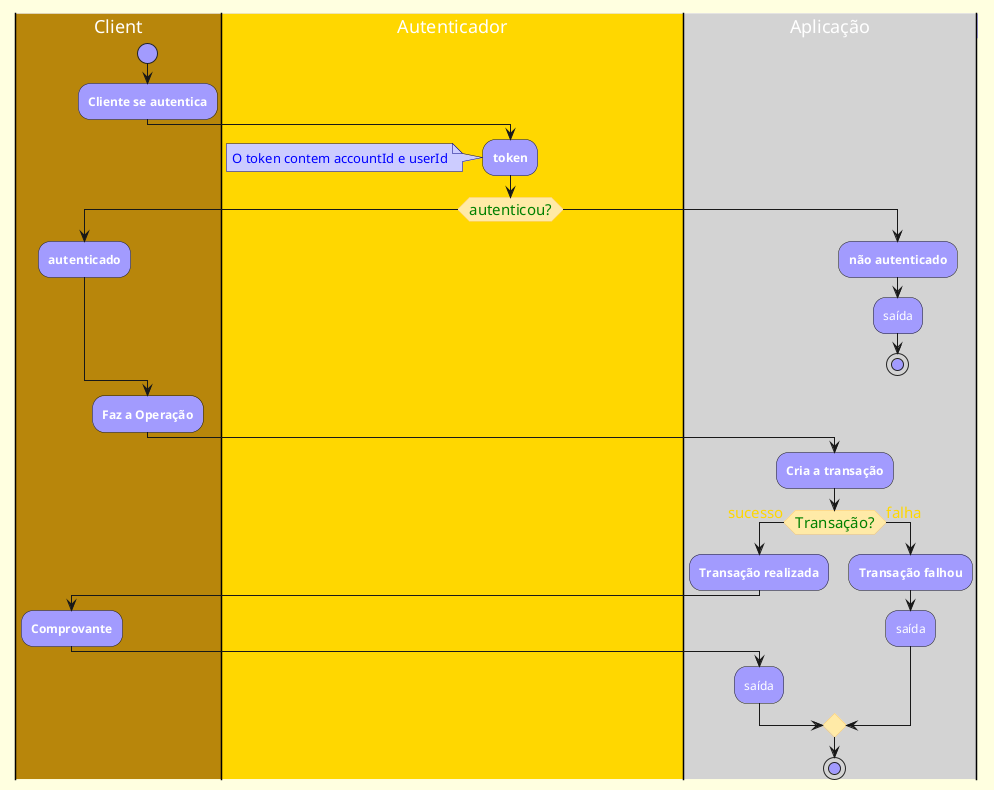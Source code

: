 	
@startuml Flow Diagram

<style>
activityDiagram {
  BackgroundColor #a29bfe
  BorderColor #6c5ce7
  FontColor #FFFFF
  FontName arial

  diamond {
    BackgroundColor #ffeaa7
    LineColor #fdcb6e
    FontColor green
    FontName arial
    FontSize 15
  }
  arrow {
    FontColor gold
    FontName arial
    FontSize 15
  }
  partition {
    LineColor red
    FontColor green
    RoundCorner 10
    BackgroundColor PeachPuff
  }
  note {
    FontColor Blue
    LineColor Navy
    BackgroundColor #ccf
  }
}
document {
   BackgroundColor LightYellow
}
</style>


|#DarkGoldenRod|Client|
start
:**Cliente se autentica**;

|#gold|Autenticador|
:**token**;
note left: O token contem accountId e userId


if (autenticou?) is (autenticado) then
|#DarkGoldenRod|Client|
:**autenticado**;

else (não autenticado)
|#lightgray|Aplicação|
:**não autenticado**;
:saída;
stop
endif

|#DarkGoldenRod|Client|
:**Faz a Operação**;
|#lightgray|Aplicação|
:**Cria a transação**;

if(Transação?) is (sucesso) then
|#DarkGoldenRod|Aplicação|
:**Transação realizada**;
|#DarkGoldenRod|Client|
:**Comprovante**;
|#lightgray|Aplicação|
:saída;
else (falha)
|#lightgray|Aplicação|
:**Transação falhou**;
:saída;
endif

stop
@enduml